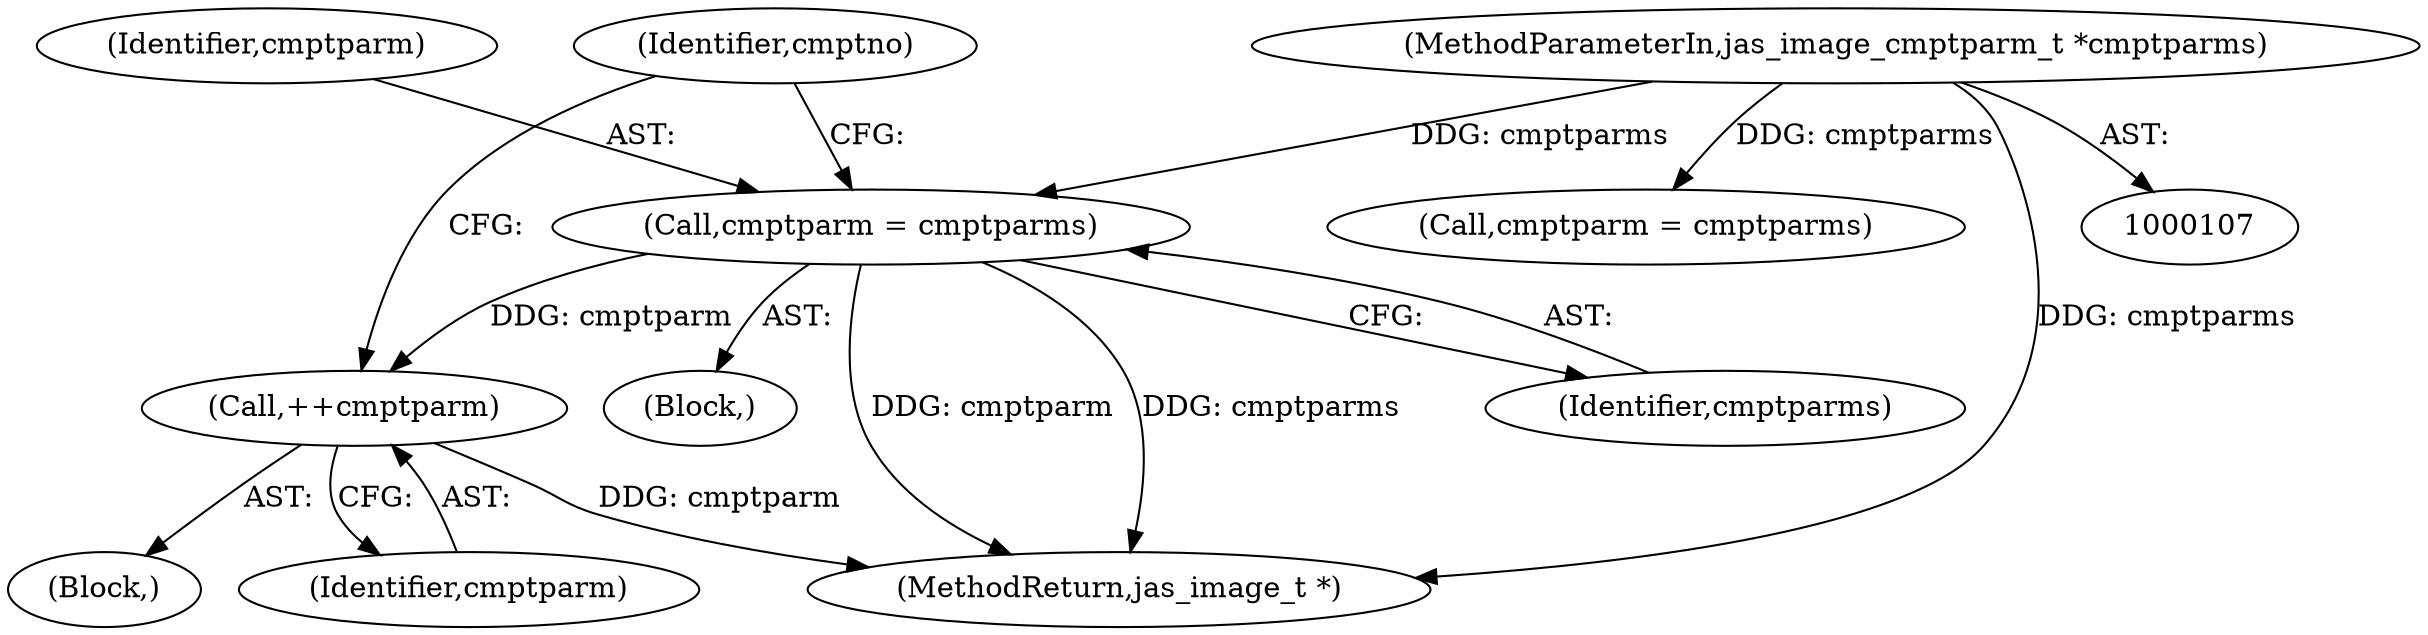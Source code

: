 digraph "0_jasper_d42b2388f7f8e0332c846675133acea151fc557a_12@pointer" {
"1000223" [label="(Call,cmptparm = cmptparms)"];
"1000109" [label="(MethodParameterIn,jas_image_cmptparm_t *cmptparms)"];
"1000232" [label="(Call,++cmptparm)"];
"1000229" [label="(Block,)"];
"1000219" [label="(Block,)"];
"1000225" [label="(Identifier,cmptparms)"];
"1000224" [label="(Identifier,cmptparm)"];
"1000282" [label="(MethodReturn,jas_image_t *)"];
"1000232" [label="(Call,++cmptparm)"];
"1000227" [label="(Identifier,cmptno)"];
"1000109" [label="(MethodParameterIn,jas_image_cmptparm_t *cmptparms)"];
"1000184" [label="(Call,cmptparm = cmptparms)"];
"1000233" [label="(Identifier,cmptparm)"];
"1000223" [label="(Call,cmptparm = cmptparms)"];
"1000223" -> "1000219"  [label="AST: "];
"1000223" -> "1000225"  [label="CFG: "];
"1000224" -> "1000223"  [label="AST: "];
"1000225" -> "1000223"  [label="AST: "];
"1000227" -> "1000223"  [label="CFG: "];
"1000223" -> "1000282"  [label="DDG: cmptparms"];
"1000223" -> "1000282"  [label="DDG: cmptparm"];
"1000109" -> "1000223"  [label="DDG: cmptparms"];
"1000223" -> "1000232"  [label="DDG: cmptparm"];
"1000109" -> "1000107"  [label="AST: "];
"1000109" -> "1000282"  [label="DDG: cmptparms"];
"1000109" -> "1000184"  [label="DDG: cmptparms"];
"1000232" -> "1000229"  [label="AST: "];
"1000232" -> "1000233"  [label="CFG: "];
"1000233" -> "1000232"  [label="AST: "];
"1000227" -> "1000232"  [label="CFG: "];
"1000232" -> "1000282"  [label="DDG: cmptparm"];
}
